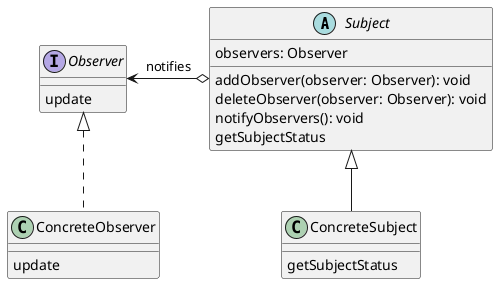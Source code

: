 @startuml

abstract class Subject{
    observers: Observer
    addObserver(observer: Observer): void
    deleteObserver(observer: Observer): void
    notifyObservers(): void
    {method} getSubjectStatus
}
interface Observer {
    {method} update
}

class ConcreteSubject{
    {method} getSubjectStatus
}

class ConcreteObserver{
    {method} update
}

Observer <|..ConcreteObserver
Subject <|--ConcreteSubject
Observer <-o Subject: notifies
@enduml